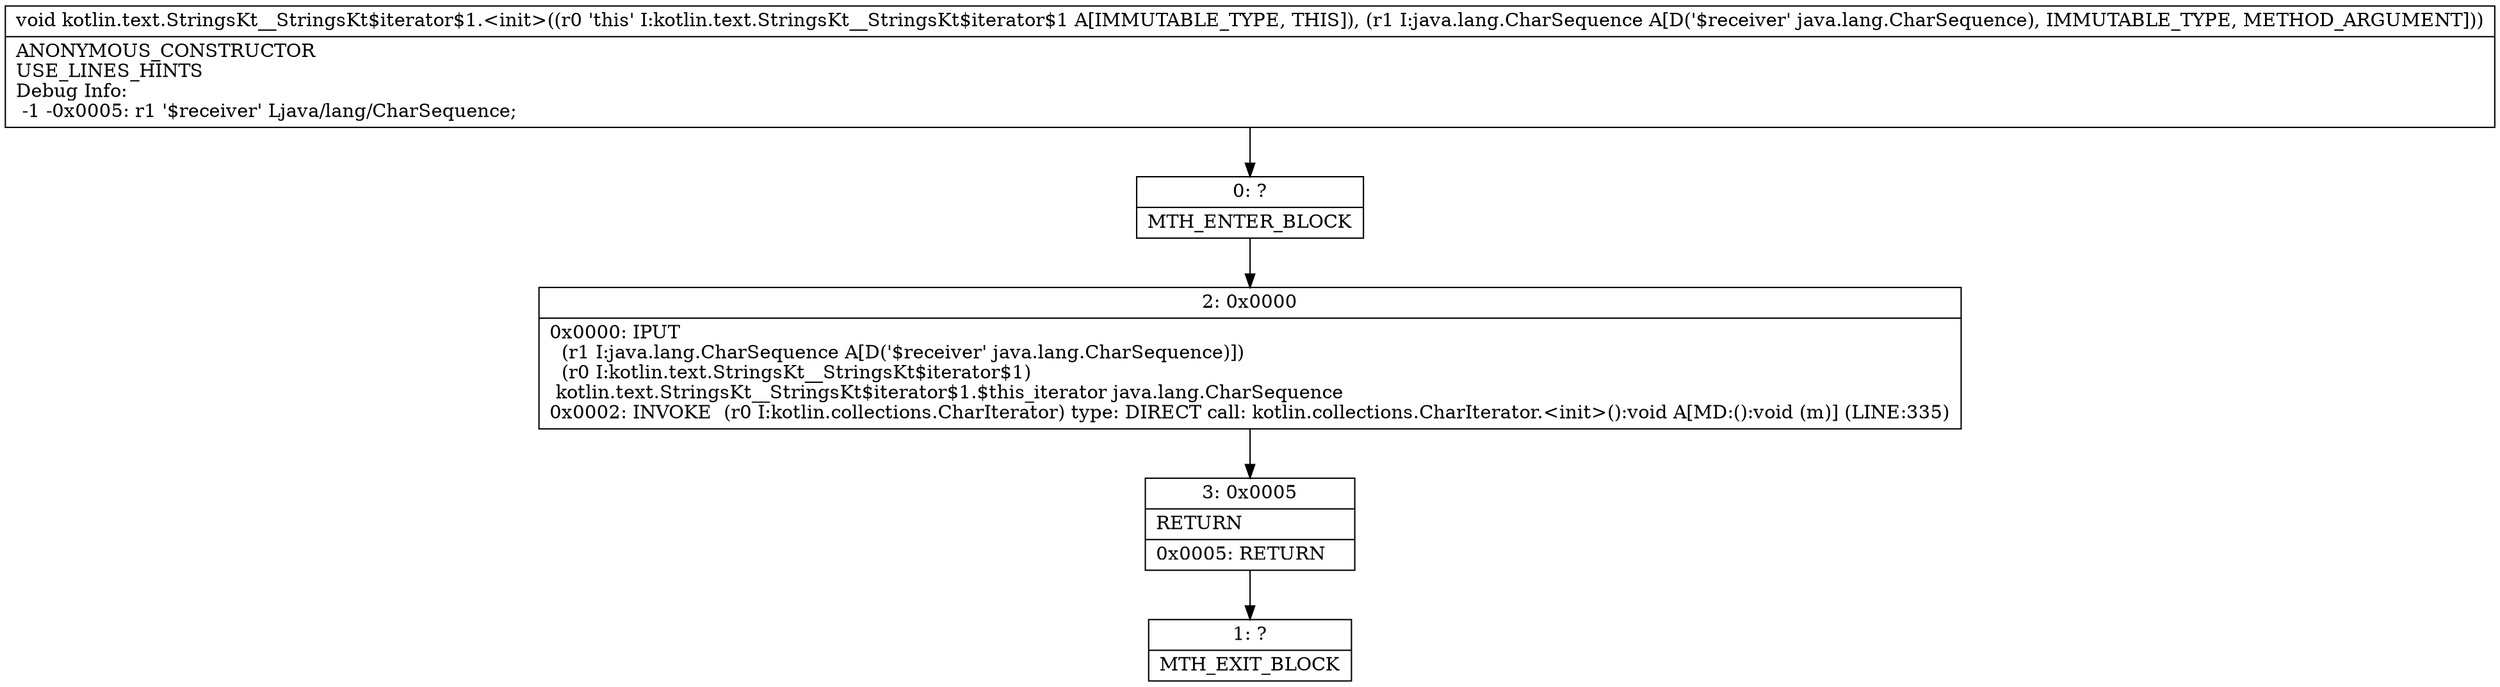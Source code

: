 digraph "CFG forkotlin.text.StringsKt__StringsKt$iterator$1.\<init\>(Ljava\/lang\/CharSequence;)V" {
Node_0 [shape=record,label="{0\:\ ?|MTH_ENTER_BLOCK\l}"];
Node_2 [shape=record,label="{2\:\ 0x0000|0x0000: IPUT  \l  (r1 I:java.lang.CharSequence A[D('$receiver' java.lang.CharSequence)])\l  (r0 I:kotlin.text.StringsKt__StringsKt$iterator$1)\l kotlin.text.StringsKt__StringsKt$iterator$1.$this_iterator java.lang.CharSequence \l0x0002: INVOKE  (r0 I:kotlin.collections.CharIterator) type: DIRECT call: kotlin.collections.CharIterator.\<init\>():void A[MD:():void (m)] (LINE:335)\l}"];
Node_3 [shape=record,label="{3\:\ 0x0005|RETURN\l|0x0005: RETURN   \l}"];
Node_1 [shape=record,label="{1\:\ ?|MTH_EXIT_BLOCK\l}"];
MethodNode[shape=record,label="{void kotlin.text.StringsKt__StringsKt$iterator$1.\<init\>((r0 'this' I:kotlin.text.StringsKt__StringsKt$iterator$1 A[IMMUTABLE_TYPE, THIS]), (r1 I:java.lang.CharSequence A[D('$receiver' java.lang.CharSequence), IMMUTABLE_TYPE, METHOD_ARGUMENT]))  | ANONYMOUS_CONSTRUCTOR\lUSE_LINES_HINTS\lDebug Info:\l  \-1 \-0x0005: r1 '$receiver' Ljava\/lang\/CharSequence;\l}"];
MethodNode -> Node_0;Node_0 -> Node_2;
Node_2 -> Node_3;
Node_3 -> Node_1;
}

